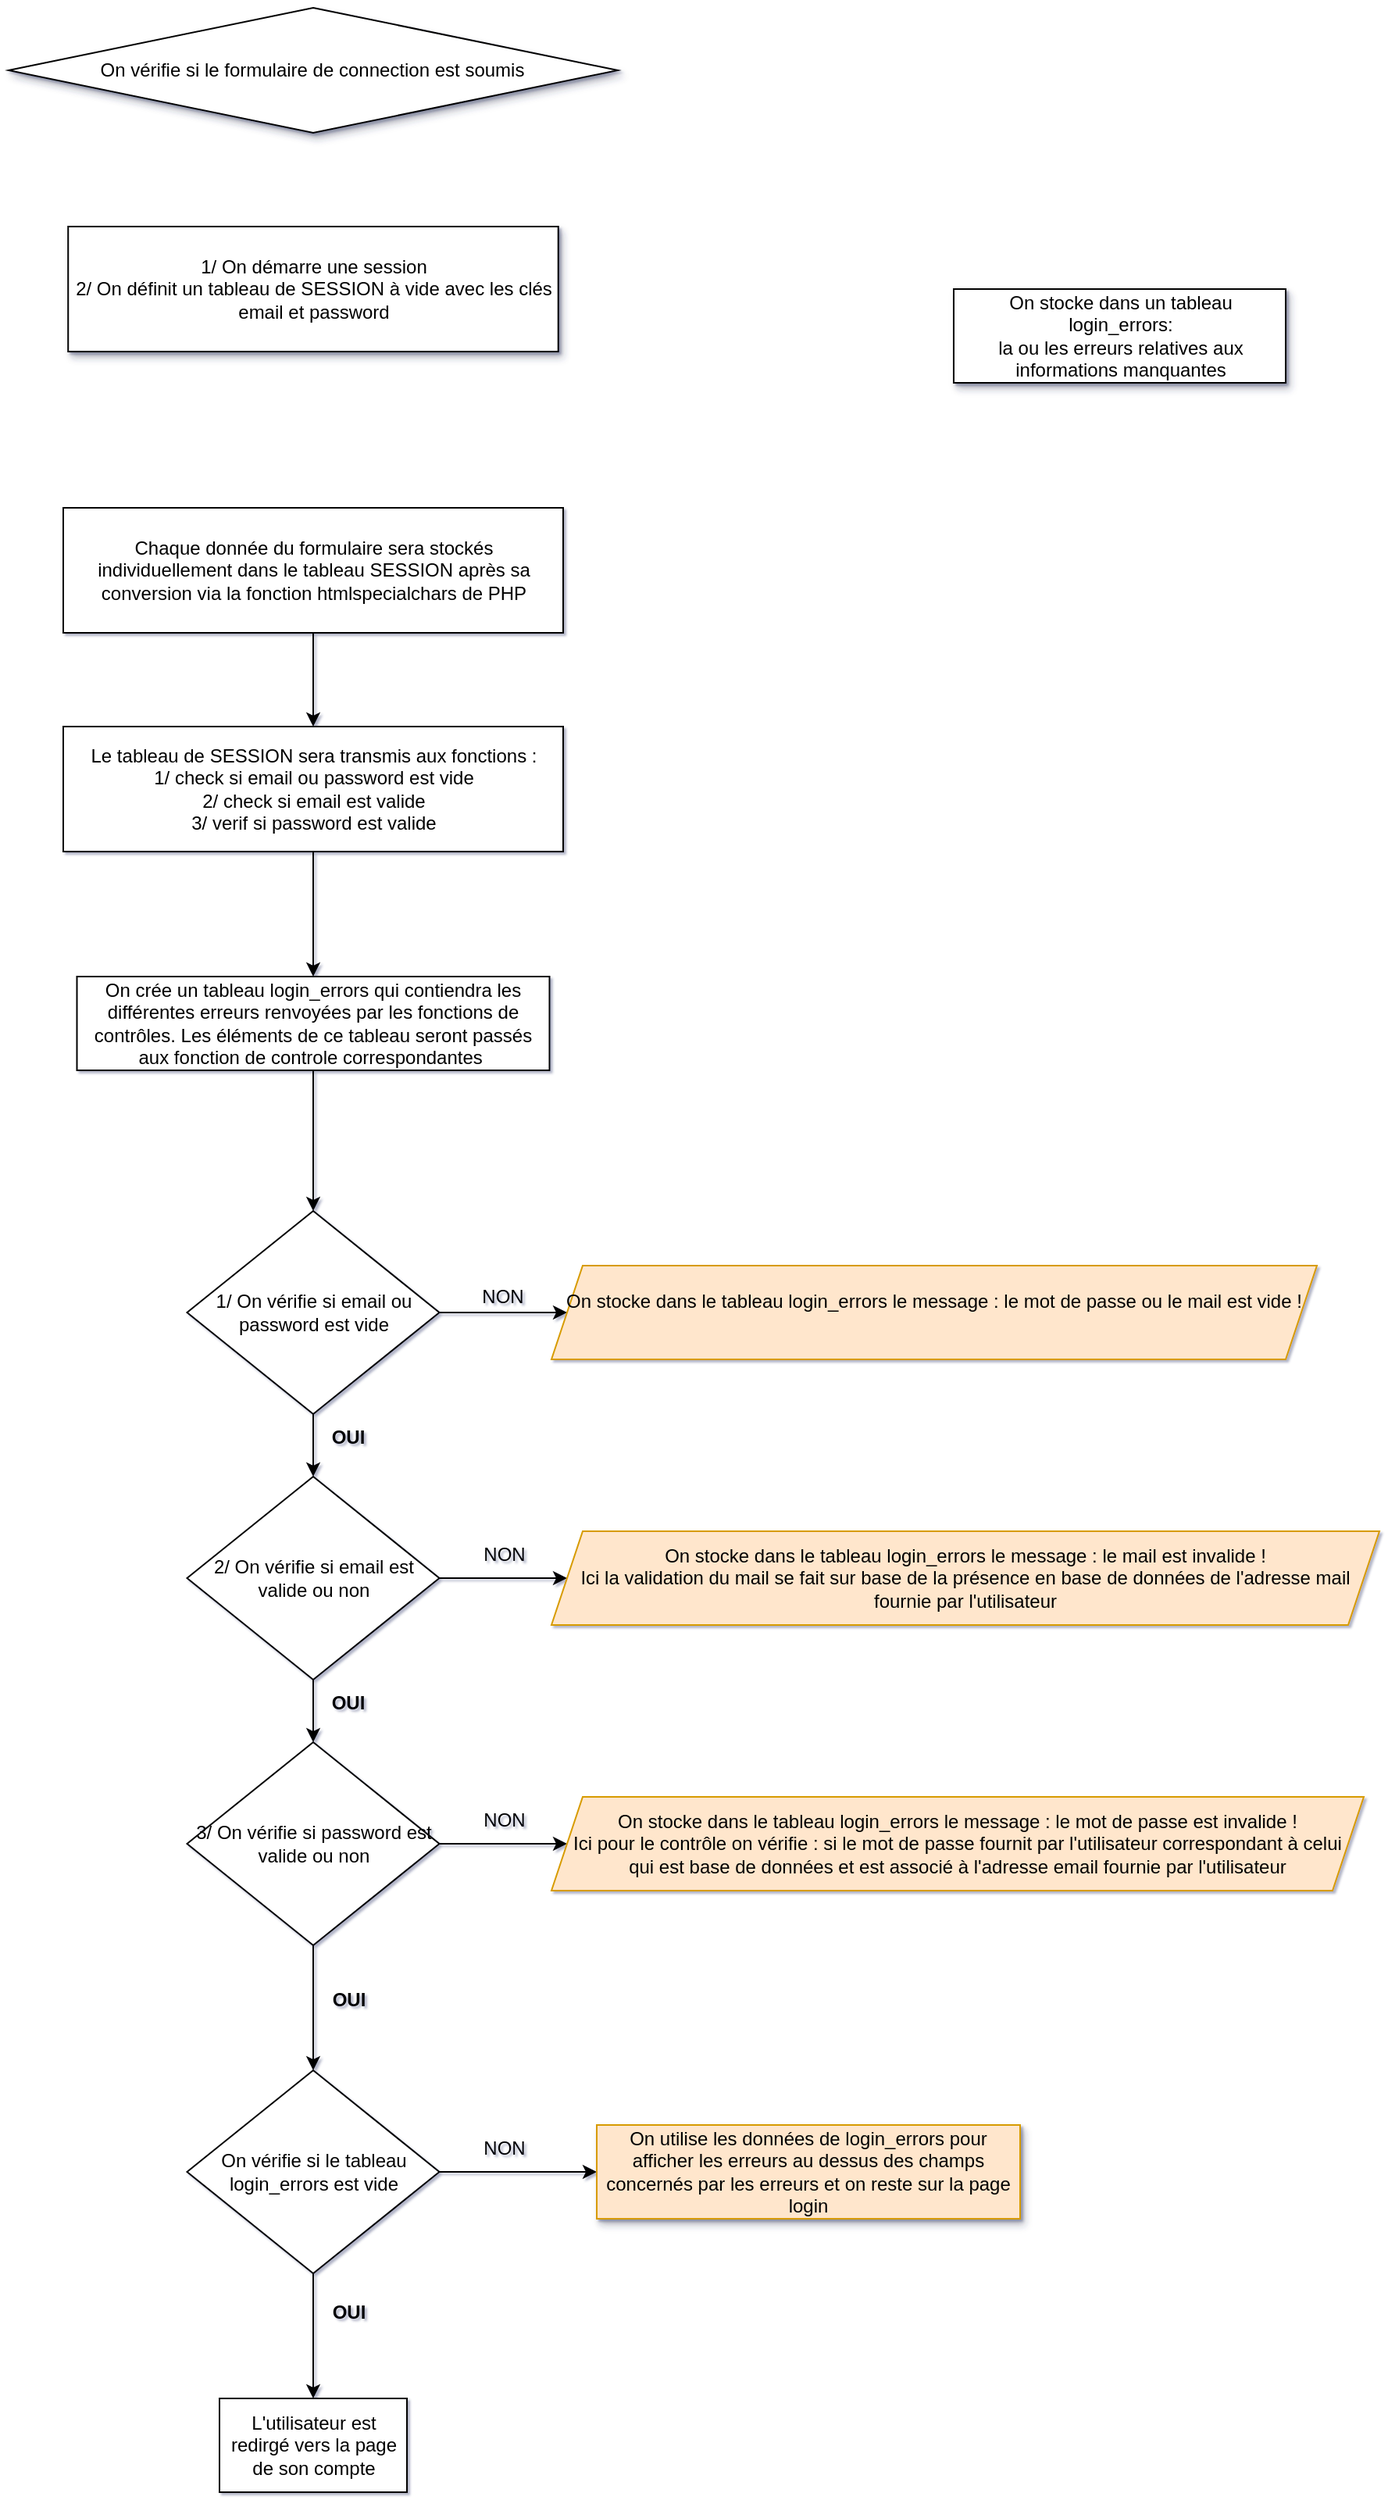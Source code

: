 <mxfile>
    <diagram id="hd9V6HLWF7xjtRXXJGI9" name="Page-1">
        <mxGraphModel dx="1044" dy="1748" grid="1" gridSize="10" guides="1" tooltips="1" connect="1" arrows="1" fold="1" page="1" pageScale="1" pageWidth="1700" pageHeight="1100" math="0" shadow="1">
            <root>
                <mxCell id="0"/>
                <mxCell id="1" parent="0"/>
                <mxCell id="62" style="edgeStyle=none;html=1;exitX=0.5;exitY=1;exitDx=0;exitDy=0;entryX=0.5;entryY=0;entryDx=0;entryDy=0;" edge="1" parent="1" source="4" target="61">
                    <mxGeometry relative="1" as="geometry"/>
                </mxCell>
                <mxCell id="4" value="Chaque donnée du formulaire sera stockés individuellement dans le tableau SESSION après sa conversion via la fonction htmlspecialchars de PHP" style="rounded=0;whiteSpace=wrap;html=1;" vertex="1" parent="1">
                    <mxGeometry x="237.5" y="150" width="320" height="80" as="geometry"/>
                </mxCell>
                <mxCell id="12" style="edgeStyle=none;html=1;exitX=0.5;exitY=1;exitDx=0;exitDy=0;" edge="1" parent="1" source="8" target="11">
                    <mxGeometry relative="1" as="geometry"/>
                </mxCell>
                <mxCell id="16" style="edgeStyle=none;html=1;exitX=1;exitY=0.5;exitDx=0;exitDy=0;entryX=0;entryY=0.5;entryDx=0;entryDy=0;" edge="1" parent="1" source="8" target="15">
                    <mxGeometry relative="1" as="geometry"/>
                </mxCell>
                <mxCell id="8" value="1/ On vérifie si email ou password est vide" style="rhombus;whiteSpace=wrap;html=1;" vertex="1" parent="1">
                    <mxGeometry x="316.75" y="600" width="161.5" height="130" as="geometry"/>
                </mxCell>
                <mxCell id="14" style="edgeStyle=none;html=1;exitX=0.5;exitY=1;exitDx=0;exitDy=0;entryX=0.5;entryY=0;entryDx=0;entryDy=0;" edge="1" parent="1" source="11" target="13">
                    <mxGeometry relative="1" as="geometry"/>
                </mxCell>
                <mxCell id="11" value="2/ On vérifie si email est valide ou non" style="rhombus;whiteSpace=wrap;html=1;" vertex="1" parent="1">
                    <mxGeometry x="316.75" y="770" width="161.5" height="130" as="geometry"/>
                </mxCell>
                <mxCell id="71" value="" style="edgeStyle=none;html=1;" edge="1" parent="1" source="13" target="70">
                    <mxGeometry relative="1" as="geometry"/>
                </mxCell>
                <mxCell id="13" value="3/ On vérifie si password est valide ou non" style="rhombus;whiteSpace=wrap;html=1;" vertex="1" parent="1">
                    <mxGeometry x="316.75" y="940" width="161.5" height="130" as="geometry"/>
                </mxCell>
                <mxCell id="15" value="On stocke dans le tableau login_errors le message : le mot de passe ou le mail est vide !&lt;br&gt;&amp;nbsp;" style="shape=parallelogram;perimeter=parallelogramPerimeter;whiteSpace=wrap;html=1;fixedSize=1;fillColor=#ffe6cc;strokeColor=#d79b00;" vertex="1" parent="1">
                    <mxGeometry x="550" y="635" width="490" height="60" as="geometry"/>
                </mxCell>
                <mxCell id="17" value="NON" style="text;strokeColor=none;align=center;fillColor=none;html=1;verticalAlign=middle;whiteSpace=wrap;rounded=0;" vertex="1" parent="1">
                    <mxGeometry x="488.75" y="640" width="60" height="30" as="geometry"/>
                </mxCell>
                <mxCell id="18" value="&lt;b&gt;OUI&lt;/b&gt;" style="text;strokeColor=none;align=center;fillColor=none;html=1;verticalAlign=middle;whiteSpace=wrap;rounded=0;" vertex="1" parent="1">
                    <mxGeometry x="390" y="730" width="60" height="30" as="geometry"/>
                </mxCell>
                <mxCell id="52" style="edgeStyle=none;html=1;exitX=1;exitY=0.5;exitDx=0;exitDy=0;entryX=0;entryY=0.5;entryDx=0;entryDy=0;" edge="1" parent="1" target="53">
                    <mxGeometry relative="1" as="geometry">
                        <mxPoint x="478.25" y="835" as="sourcePoint"/>
                    </mxGeometry>
                </mxCell>
                <mxCell id="53" value="On stocke dans le tableau login_errors le message : le mail est invalide !&lt;br&gt;Ici la validation du mail se fait sur base de la présence en base de données de l'adresse mail fournie par l'utilisateur" style="shape=parallelogram;perimeter=parallelogramPerimeter;whiteSpace=wrap;html=1;fixedSize=1;fillColor=#ffe6cc;strokeColor=#d79b00;" vertex="1" parent="1">
                    <mxGeometry x="550" y="805" width="530" height="60" as="geometry"/>
                </mxCell>
                <mxCell id="54" style="edgeStyle=none;html=1;exitX=1;exitY=0.5;exitDx=0;exitDy=0;entryX=0;entryY=0.5;entryDx=0;entryDy=0;" edge="1" parent="1" target="55">
                    <mxGeometry relative="1" as="geometry">
                        <mxPoint x="478.25" y="1005" as="sourcePoint"/>
                    </mxGeometry>
                </mxCell>
                <mxCell id="55" value="On stocke dans le tableau login_errors le message : le mot de passe est invalide !&lt;br&gt;Ici pour le contrôle on vérifie : si le mot de passe fournit par l'utilisateur correspondant à celui &lt;br&gt;qui est base de données et est associé à l'adresse email fournie par l'utilisateur" style="shape=parallelogram;perimeter=parallelogramPerimeter;whiteSpace=wrap;html=1;fixedSize=1;fillColor=#ffe6cc;strokeColor=#d79b00;" vertex="1" parent="1">
                    <mxGeometry x="550" y="975" width="520" height="60" as="geometry"/>
                </mxCell>
                <mxCell id="57" value="NON" style="text;strokeColor=none;align=center;fillColor=none;html=1;verticalAlign=middle;whiteSpace=wrap;rounded=0;" vertex="1" parent="1">
                    <mxGeometry x="490" y="805" width="60" height="30" as="geometry"/>
                </mxCell>
                <mxCell id="58" value="&lt;b&gt;OUI&lt;/b&gt;" style="text;strokeColor=none;align=center;fillColor=none;html=1;verticalAlign=middle;whiteSpace=wrap;rounded=0;" vertex="1" parent="1">
                    <mxGeometry x="390" y="900" width="60" height="30" as="geometry"/>
                </mxCell>
                <mxCell id="59" value="NON" style="text;strokeColor=none;align=center;fillColor=none;html=1;verticalAlign=middle;whiteSpace=wrap;rounded=0;" vertex="1" parent="1">
                    <mxGeometry x="490" y="975" width="60" height="30" as="geometry"/>
                </mxCell>
                <mxCell id="65" style="edgeStyle=none;html=1;exitX=0.5;exitY=1;exitDx=0;exitDy=0;entryX=0.5;entryY=0;entryDx=0;entryDy=0;" edge="1" parent="1" source="61" target="64">
                    <mxGeometry relative="1" as="geometry"/>
                </mxCell>
                <mxCell id="61" value="Le tableau de SESSION sera transmis aux fonctions :&lt;br&gt;1/ check si email ou password est vide&lt;br&gt;2/ check si email est valide&lt;br&gt;3/ verif si password est valide" style="rounded=0;whiteSpace=wrap;html=1;" vertex="1" parent="1">
                    <mxGeometry x="237.5" y="290" width="320" height="80" as="geometry"/>
                </mxCell>
                <mxCell id="66" style="edgeStyle=none;html=1;exitX=0.5;exitY=1;exitDx=0;exitDy=0;entryX=0.5;entryY=0;entryDx=0;entryDy=0;" edge="1" parent="1" source="64" target="8">
                    <mxGeometry relative="1" as="geometry"/>
                </mxCell>
                <mxCell id="64" value="On crée un tableau login_errors qui contiendra les différentes erreurs renvoyées par les fonctions de contrôles. Les éléments de ce tableau seront passés aux fonction de controle correspondantes&amp;nbsp;" style="rounded=0;whiteSpace=wrap;html=1;" vertex="1" parent="1">
                    <mxGeometry x="246.25" y="450" width="302.5" height="60" as="geometry"/>
                </mxCell>
                <mxCell id="73" value="" style="edgeStyle=none;html=1;" edge="1" parent="1" source="70" target="72">
                    <mxGeometry relative="1" as="geometry"/>
                </mxCell>
                <mxCell id="86" value="" style="edgeStyle=none;html=1;" edge="1" parent="1" source="70" target="85">
                    <mxGeometry relative="1" as="geometry"/>
                </mxCell>
                <mxCell id="70" value="On vérifie si le tableau login_errors est vide" style="rhombus;whiteSpace=wrap;html=1;" vertex="1" parent="1">
                    <mxGeometry x="316.75" y="1150" width="161.5" height="130" as="geometry"/>
                </mxCell>
                <mxCell id="72" value="L'utilisateur est redirgé vers la page de son compte" style="whiteSpace=wrap;html=1;" vertex="1" parent="1">
                    <mxGeometry x="337.5" y="1360" width="120" height="60" as="geometry"/>
                </mxCell>
                <mxCell id="84" value="&lt;b&gt;OUI&lt;/b&gt;" style="text;html=1;align=center;verticalAlign=middle;resizable=0;points=[];autosize=1;strokeColor=none;fillColor=none;" vertex="1" parent="1">
                    <mxGeometry x="400" y="1090" width="40" height="30" as="geometry"/>
                </mxCell>
                <mxCell id="85" value="On utilise les données de login_errors pour afficher les erreurs au dessus des champs concernés par les erreurs et on reste sur la page login" style="whiteSpace=wrap;html=1;rounded=0;glass=0;shadow=1;fillColor=#ffe6cc;strokeColor=#d79b00;" vertex="1" parent="1">
                    <mxGeometry x="579" y="1185" width="271" height="60" as="geometry"/>
                </mxCell>
                <mxCell id="87" value="&lt;b&gt;OUI&lt;/b&gt;" style="text;html=1;align=center;verticalAlign=middle;resizable=0;points=[];autosize=1;strokeColor=none;fillColor=none;" vertex="1" parent="1">
                    <mxGeometry x="400" y="1290" width="40" height="30" as="geometry"/>
                </mxCell>
                <mxCell id="88" value="NON" style="text;strokeColor=none;align=center;fillColor=none;html=1;verticalAlign=middle;whiteSpace=wrap;rounded=0;" vertex="1" parent="1">
                    <mxGeometry x="490" y="1185" width="60" height="30" as="geometry"/>
                </mxCell>
                <mxCell id="90" value="On vérifie si le formulaire de connection est soumis" style="rhombus;whiteSpace=wrap;html=1;rounded=0;shadow=1;glass=0;fillColor=default;" vertex="1" parent="1">
                    <mxGeometry x="202.49" y="-170" width="390" height="80" as="geometry"/>
                </mxCell>
                <mxCell id="94" value="1/ On démarre une session&lt;br&gt;2/ On définit un tableau de SESSION à vide avec les clés email et password" style="rounded=0;whiteSpace=wrap;html=1;shadow=1;glass=0;fillColor=default;" vertex="1" parent="1">
                    <mxGeometry x="240.62" y="-30" width="313.75" height="80" as="geometry"/>
                </mxCell>
                <mxCell id="97" value="On stocke dans un tableau login_errors:&lt;br&gt;la ou les erreurs relatives aux informations manquantes" style="whiteSpace=wrap;html=1;rounded=0;shadow=1;glass=0;" vertex="1" parent="1">
                    <mxGeometry x="807.5" y="10" width="212.5" height="60" as="geometry"/>
                </mxCell>
            </root>
        </mxGraphModel>
    </diagram>
</mxfile>